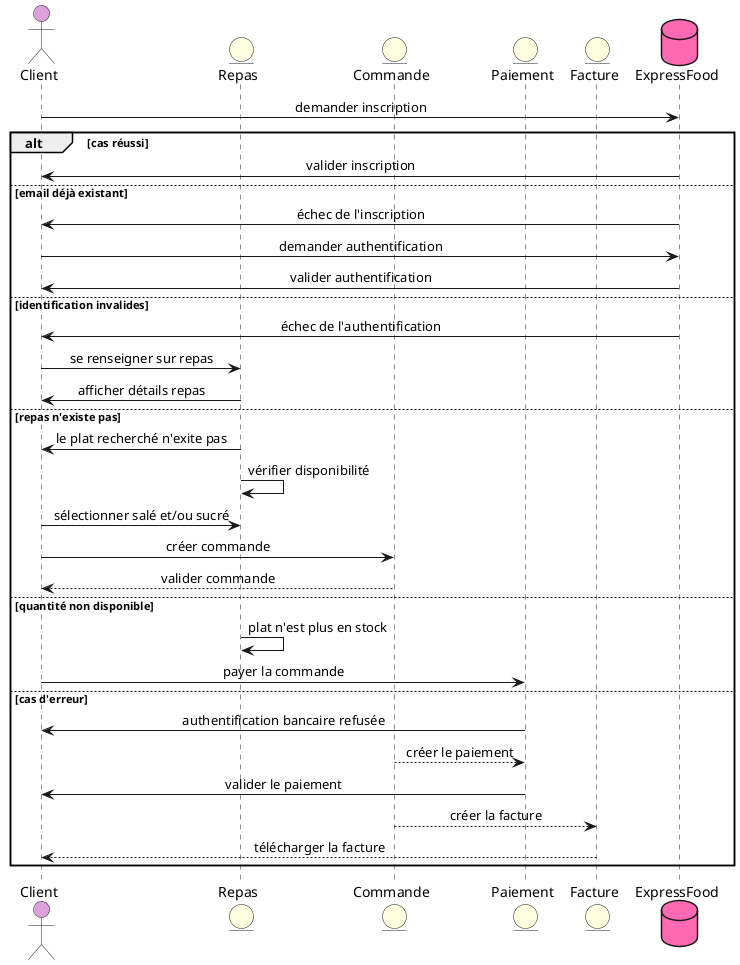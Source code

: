 @startuml ClientSequence

skinparam responseMessageBelowArrow true
skinparam SequenceMessageAlignment center

actor Client as Client #Plum

entity Repas as Repas #LightYellow
entity Commande as Commande #LightYellow
entity Paiement as Paiement #LightYellow
entity Facture as Facture #LightYellow

database ExpressFood as ExpressFood #HotPink

Client -> ExpressFood: demander inscription
alt cas réussi
ExpressFood -> Client: valider inscription
else email déjà existant 
ExpressFood -> Client: échec de l'inscription

Client  -> ExpressFood: demander authentification 
ExpressFood -> Client: valider authentification 
else identification invalides
ExpressFood -> Client: échec de l'authentification

Client  -> Repas: se renseigner sur repas
Repas  -> Client: afficher détails repas
else repas n'existe pas 
Repas  -> Client: le plat recherché n'exite pas

Repas -> Repas: vérifier disponibilité

Client -> Repas: sélectionner salé et/ou sucré
Client -> Commande: créer commande
Commande --> Client: valider commande
else quantité non disponible 
Repas -> Repas: plat n'est plus en stock

Client -> Paiement: payer la commande
else cas d'erreur
Paiement -> Client: authentification bancaire refusée

Commande --> Paiement: créer le paiement
Paiement -> Client: valider le paiement

Commande --> Facture: créer la facture
Facture --> Client: télécharger la facture

end
@enduml